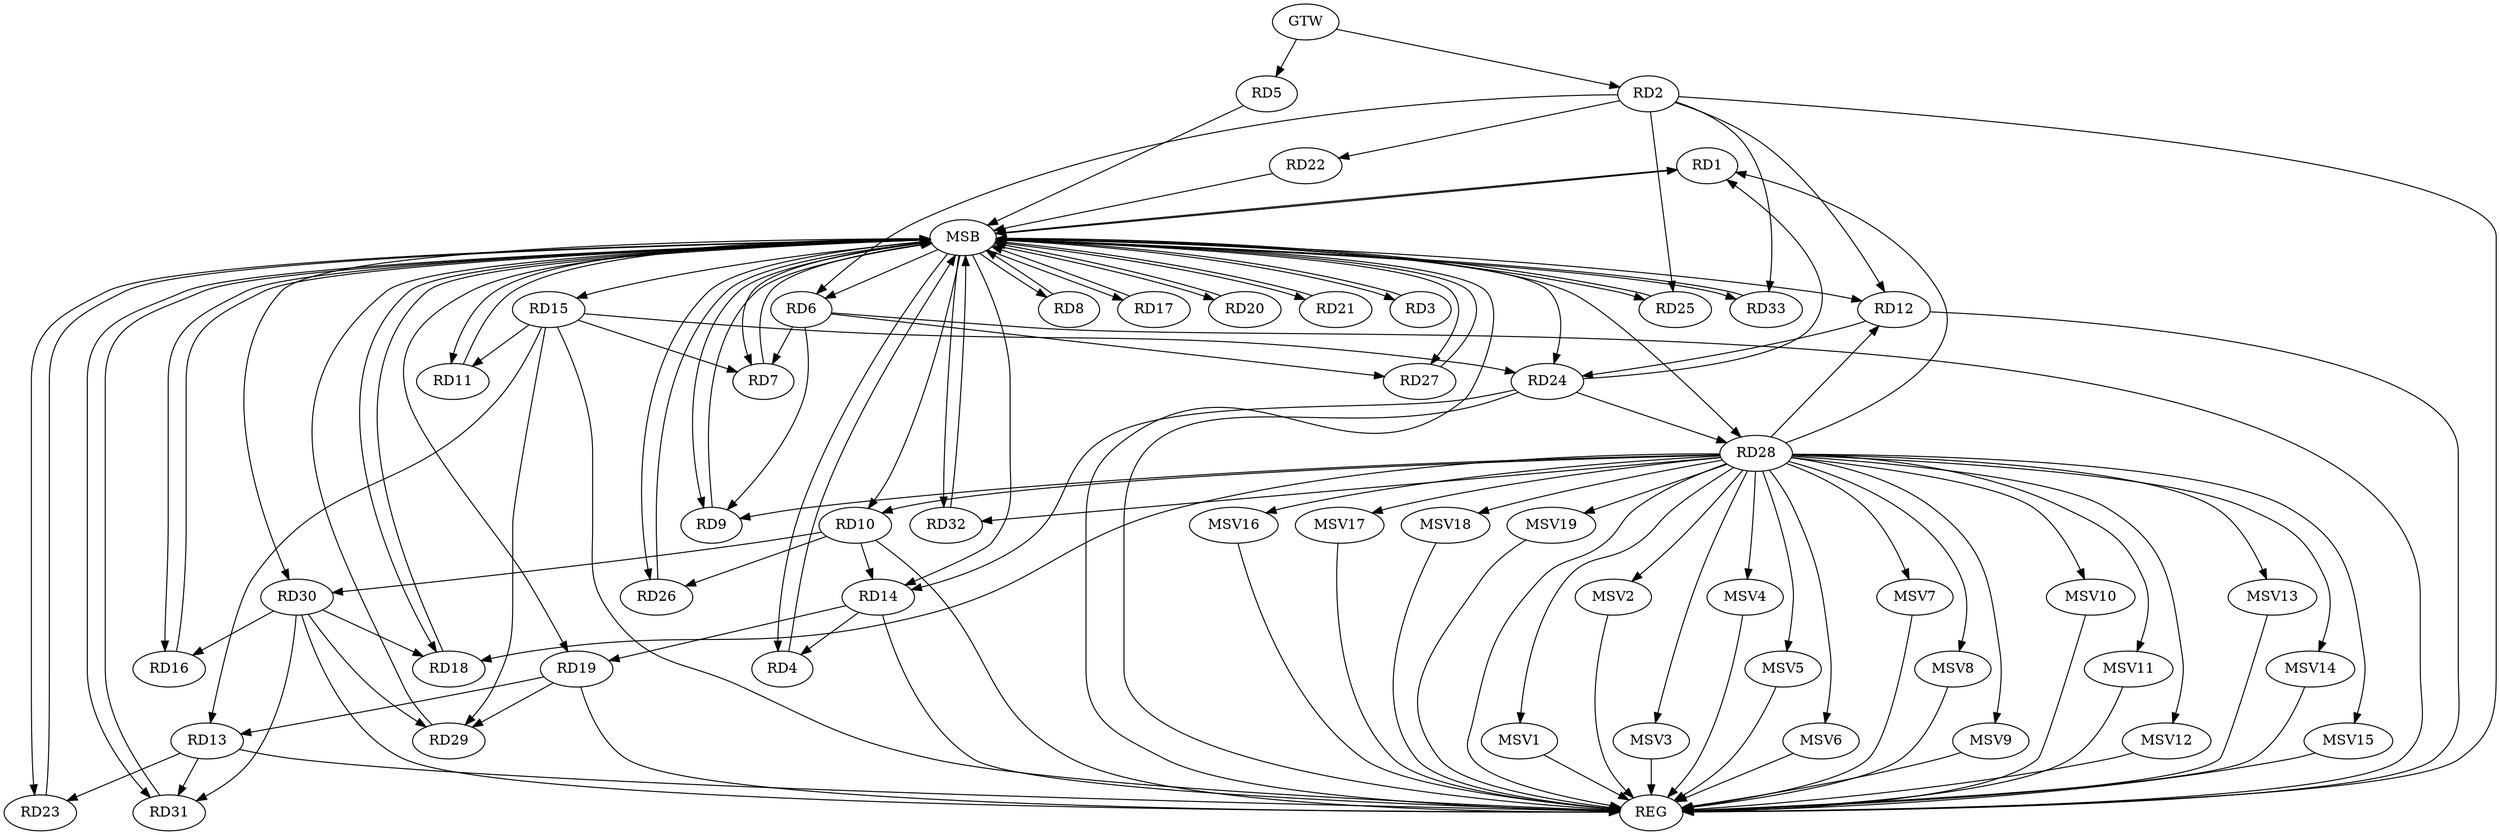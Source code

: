 strict digraph G {
  RD1 [ label="RD1" ];
  RD2 [ label="RD2" ];
  RD3 [ label="RD3" ];
  RD4 [ label="RD4" ];
  RD5 [ label="RD5" ];
  RD6 [ label="RD6" ];
  RD7 [ label="RD7" ];
  RD8 [ label="RD8" ];
  RD9 [ label="RD9" ];
  RD10 [ label="RD10" ];
  RD11 [ label="RD11" ];
  RD12 [ label="RD12" ];
  RD13 [ label="RD13" ];
  RD14 [ label="RD14" ];
  RD15 [ label="RD15" ];
  RD16 [ label="RD16" ];
  RD17 [ label="RD17" ];
  RD18 [ label="RD18" ];
  RD19 [ label="RD19" ];
  RD20 [ label="RD20" ];
  RD21 [ label="RD21" ];
  RD22 [ label="RD22" ];
  RD23 [ label="RD23" ];
  RD24 [ label="RD24" ];
  RD25 [ label="RD25" ];
  RD26 [ label="RD26" ];
  RD27 [ label="RD27" ];
  RD28 [ label="RD28" ];
  RD29 [ label="RD29" ];
  RD30 [ label="RD30" ];
  RD31 [ label="RD31" ];
  RD32 [ label="RD32" ];
  RD33 [ label="RD33" ];
  GTW [ label="GTW" ];
  REG [ label="REG" ];
  MSB [ label="MSB" ];
  MSV1 [ label="MSV1" ];
  MSV2 [ label="MSV2" ];
  MSV3 [ label="MSV3" ];
  MSV4 [ label="MSV4" ];
  MSV5 [ label="MSV5" ];
  MSV6 [ label="MSV6" ];
  MSV7 [ label="MSV7" ];
  MSV8 [ label="MSV8" ];
  MSV9 [ label="MSV9" ];
  MSV10 [ label="MSV10" ];
  MSV11 [ label="MSV11" ];
  MSV12 [ label="MSV12" ];
  MSV13 [ label="MSV13" ];
  MSV14 [ label="MSV14" ];
  MSV15 [ label="MSV15" ];
  MSV16 [ label="MSV16" ];
  MSV17 [ label="MSV17" ];
  MSV18 [ label="MSV18" ];
  MSV19 [ label="MSV19" ];
  RD24 -> RD1;
  RD28 -> RD1;
  RD2 -> RD6;
  RD2 -> RD12;
  RD2 -> RD22;
  RD2 -> RD25;
  RD2 -> RD33;
  RD14 -> RD4;
  RD6 -> RD7;
  RD6 -> RD9;
  RD6 -> RD27;
  RD15 -> RD7;
  RD28 -> RD9;
  RD10 -> RD14;
  RD10 -> RD26;
  RD28 -> RD10;
  RD10 -> RD30;
  RD15 -> RD11;
  RD12 -> RD24;
  RD28 -> RD12;
  RD15 -> RD13;
  RD19 -> RD13;
  RD13 -> RD23;
  RD13 -> RD31;
  RD14 -> RD19;
  RD24 -> RD14;
  RD15 -> RD24;
  RD15 -> RD29;
  RD30 -> RD16;
  RD28 -> RD18;
  RD30 -> RD18;
  RD19 -> RD29;
  RD24 -> RD28;
  RD28 -> RD32;
  RD30 -> RD29;
  RD30 -> RD31;
  GTW -> RD2;
  GTW -> RD5;
  RD2 -> REG;
  RD6 -> REG;
  RD10 -> REG;
  RD12 -> REG;
  RD13 -> REG;
  RD14 -> REG;
  RD15 -> REG;
  RD19 -> REG;
  RD24 -> REG;
  RD28 -> REG;
  RD30 -> REG;
  RD1 -> MSB;
  MSB -> REG;
  RD3 -> MSB;
  MSB -> RD20;
  RD4 -> MSB;
  MSB -> RD18;
  MSB -> RD26;
  MSB -> RD30;
  MSB -> RD31;
  RD5 -> MSB;
  MSB -> RD1;
  RD7 -> MSB;
  MSB -> RD12;
  MSB -> RD16;
  MSB -> RD27;
  MSB -> RD28;
  RD8 -> MSB;
  MSB -> RD3;
  MSB -> RD25;
  RD9 -> MSB;
  RD11 -> MSB;
  MSB -> RD7;
  MSB -> RD8;
  MSB -> RD10;
  MSB -> RD33;
  RD16 -> MSB;
  MSB -> RD6;
  RD17 -> MSB;
  MSB -> RD15;
  RD18 -> MSB;
  RD20 -> MSB;
  MSB -> RD24;
  RD21 -> MSB;
  MSB -> RD4;
  MSB -> RD14;
  MSB -> RD17;
  MSB -> RD19;
  RD22 -> MSB;
  MSB -> RD21;
  MSB -> RD23;
  RD23 -> MSB;
  MSB -> RD32;
  RD25 -> MSB;
  MSB -> RD11;
  RD26 -> MSB;
  RD27 -> MSB;
  RD29 -> MSB;
  RD31 -> MSB;
  RD32 -> MSB;
  MSB -> RD9;
  RD33 -> MSB;
  RD28 -> MSV1;
  RD28 -> MSV2;
  RD28 -> MSV3;
  RD28 -> MSV4;
  RD28 -> MSV5;
  MSV1 -> REG;
  MSV2 -> REG;
  MSV3 -> REG;
  MSV4 -> REG;
  MSV5 -> REG;
  RD28 -> MSV6;
  MSV6 -> REG;
  RD28 -> MSV7;
  MSV7 -> REG;
  RD28 -> MSV8;
  RD28 -> MSV9;
  MSV8 -> REG;
  MSV9 -> REG;
  RD28 -> MSV10;
  RD28 -> MSV11;
  MSV10 -> REG;
  MSV11 -> REG;
  RD28 -> MSV12;
  MSV12 -> REG;
  RD28 -> MSV13;
  RD28 -> MSV14;
  MSV13 -> REG;
  MSV14 -> REG;
  RD28 -> MSV15;
  RD28 -> MSV16;
  RD28 -> MSV17;
  RD28 -> MSV18;
  MSV15 -> REG;
  MSV16 -> REG;
  MSV17 -> REG;
  MSV18 -> REG;
  RD28 -> MSV19;
  MSV19 -> REG;
}

